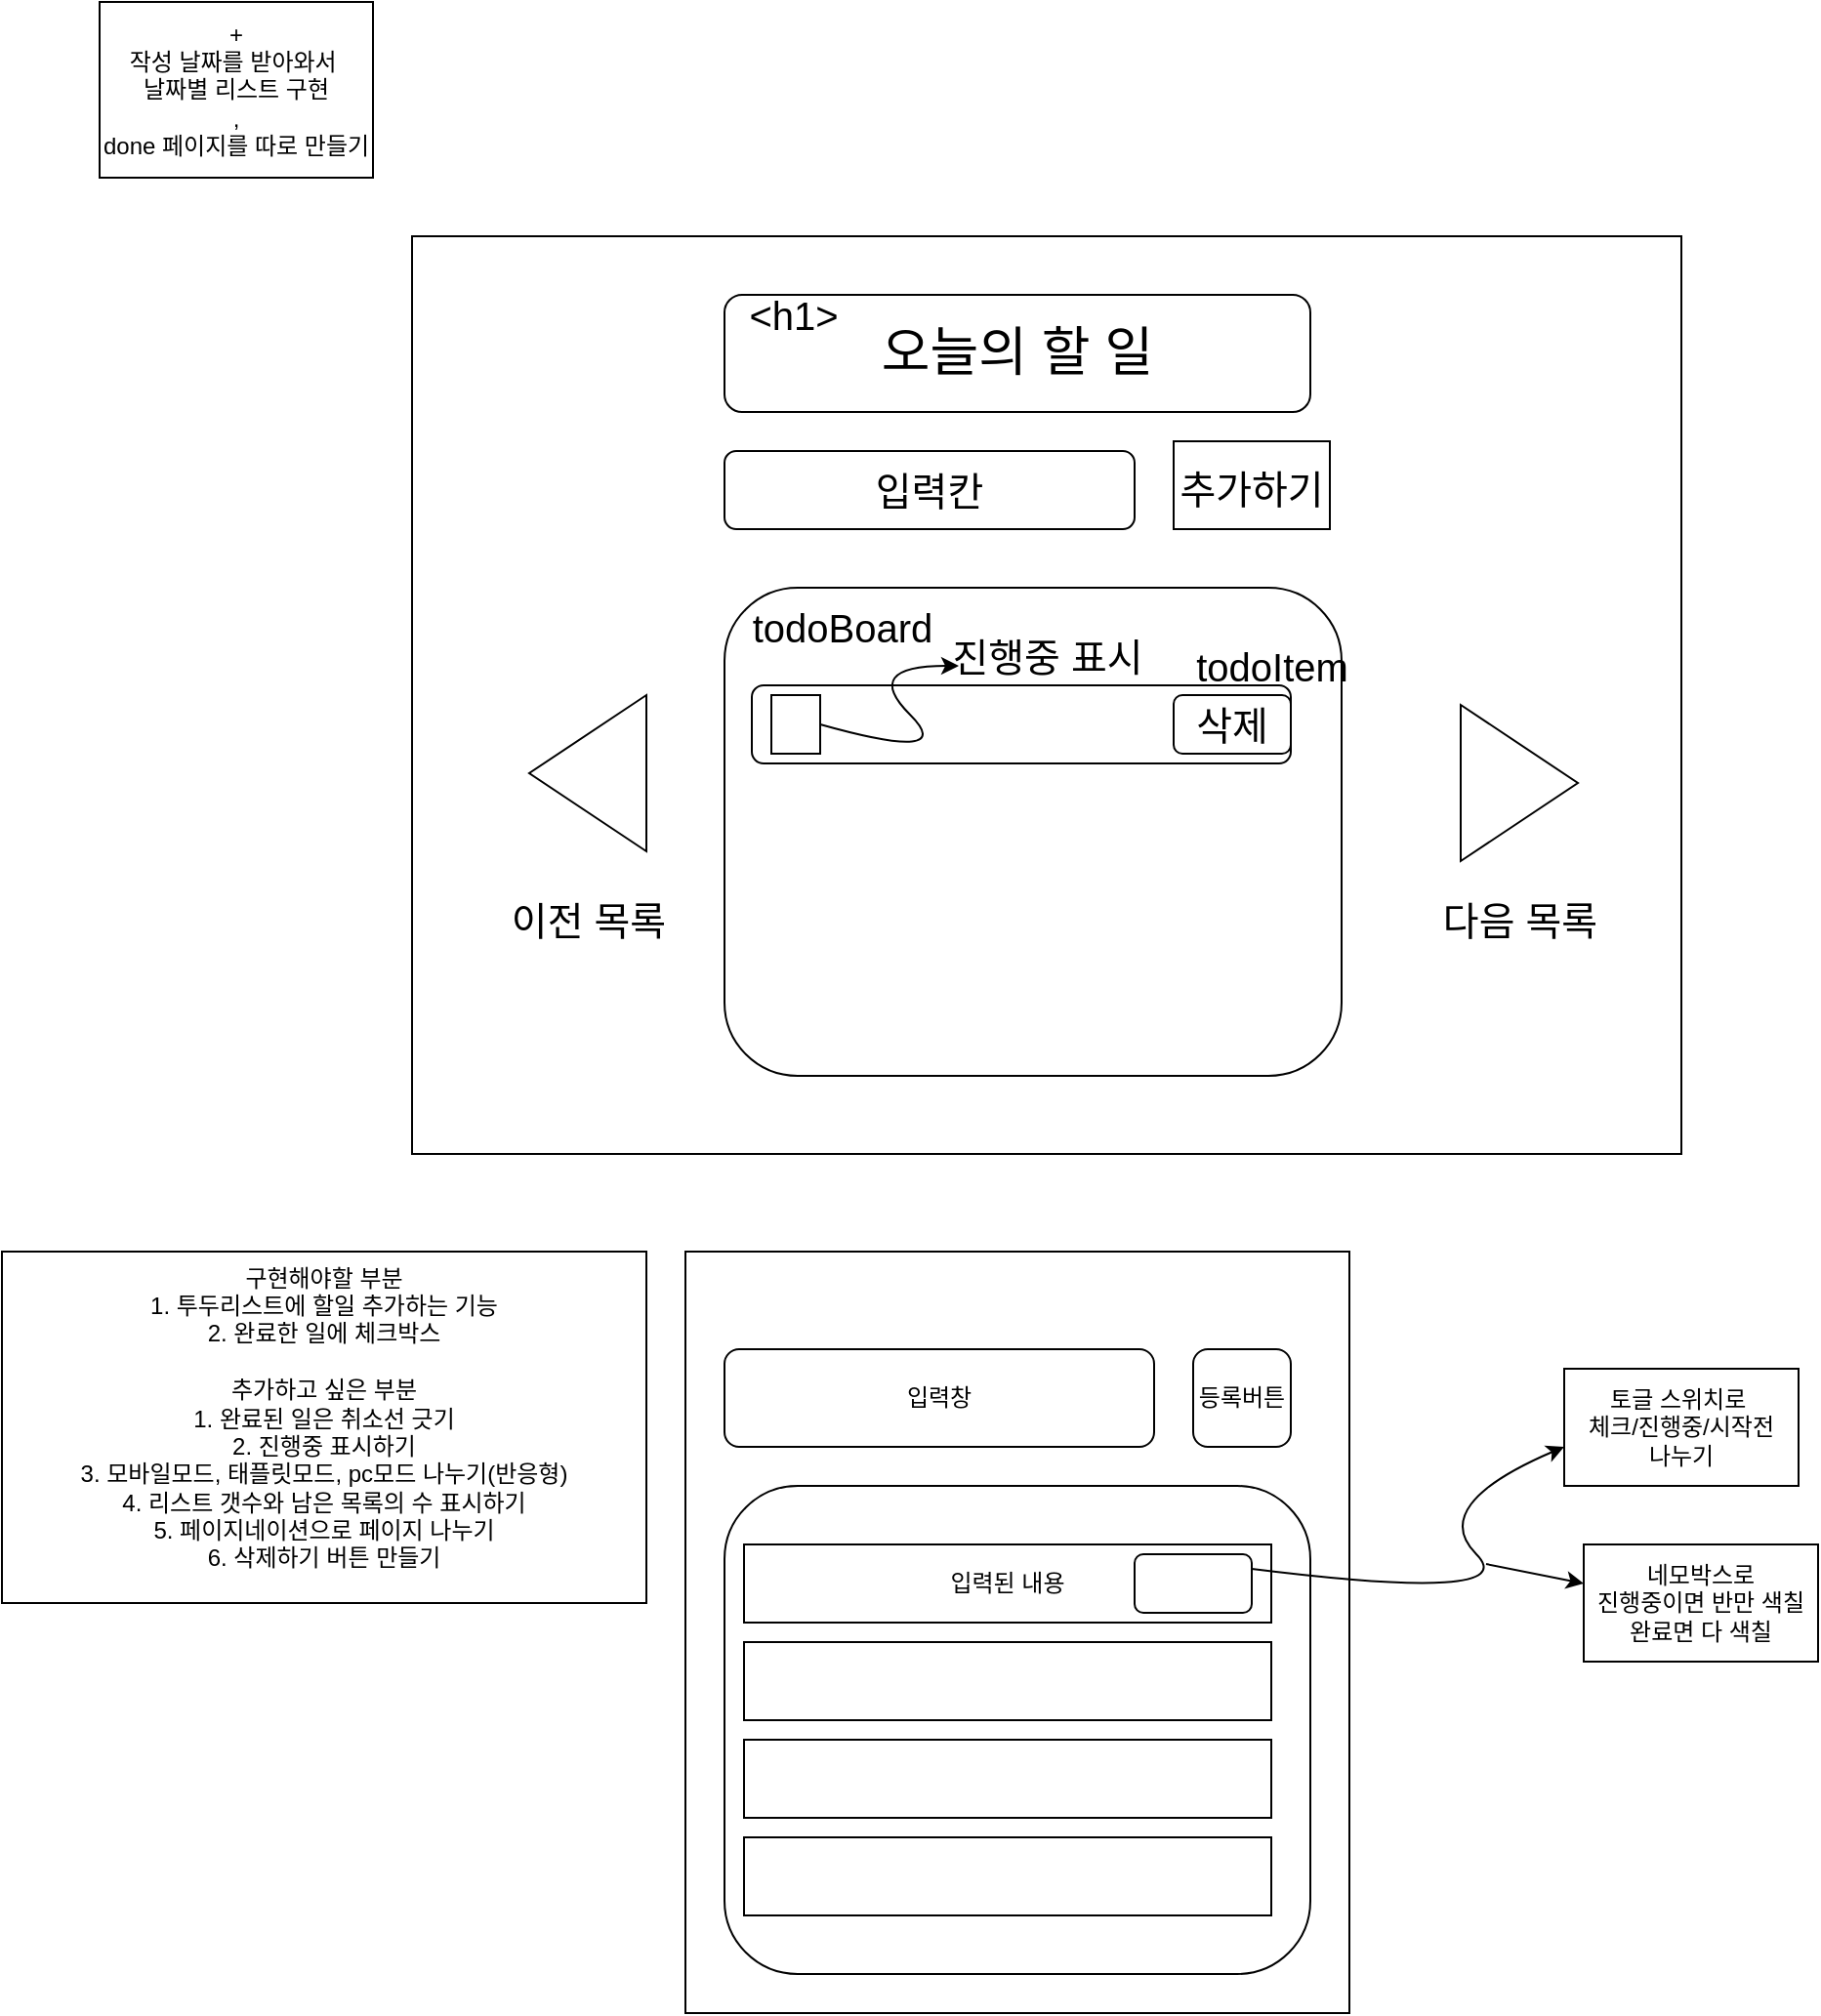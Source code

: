 <mxfile version="20.7.4" type="device"><diagram id="iv5G2hx_8u_ba3chWoRo" name="페이지-1"><mxGraphModel dx="954" dy="1772" grid="1" gridSize="10" guides="1" tooltips="1" connect="1" arrows="1" fold="1" page="1" pageScale="1" pageWidth="827" pageHeight="1169" math="0" shadow="0"><root><mxCell id="0"/><mxCell id="1" parent="0"/><mxCell id="mOGk9cU4UstAo8nP1sUg-1" value="&lt;br&gt;&lt;br&gt;구현해야할 부분&lt;br style=&quot;border-color: var(--border-color);&quot;&gt;&lt;span style=&quot;border-color: var(--border-color); background-color: initial;&quot;&gt;1. 투두리스트에 할일 추가하는 기능&lt;br style=&quot;border-color: var(--border-color);&quot;&gt;&lt;/span&gt;&lt;span style=&quot;border-color: var(--border-color); background-color: initial;&quot;&gt;2. 완료한 일에 체크박스&lt;/span&gt;&lt;span style=&quot;border-color: var(--border-color); background-color: initial;&quot;&gt;&lt;br style=&quot;border-color: var(--border-color);&quot;&gt;&lt;/span&gt;&lt;div style=&quot;border-color: var(--border-color);&quot;&gt;&lt;br style=&quot;border-color: var(--border-color);&quot;&gt;&lt;/div&gt;&lt;div style=&quot;border-color: var(--border-color);&quot;&gt;추가하고 싶은 부분&lt;/div&gt;&lt;div style=&quot;border-color: var(--border-color);&quot;&gt;1. 완료된 일은 취소선 긋기&lt;/div&gt;&lt;div style=&quot;border-color: var(--border-color);&quot;&gt;2. 진행중 표시하기&lt;/div&gt;&lt;div style=&quot;&quot;&gt;3. 모바일모드, 태플릿모드, pc모드 나누기(반응형)&lt;/div&gt;&lt;div style=&quot;&quot;&gt;4. 리스트 갯수와 남은 목록의 수 표시하기&lt;/div&gt;&lt;div style=&quot;&quot;&gt;5. 페이지네이션으로 페이지 나누기&lt;/div&gt;&lt;div style=&quot;&quot;&gt;6. 삭제하기 버튼 만들기&lt;/div&gt;&lt;ol&gt;&lt;br&gt;&lt;/ol&gt;" style="rounded=0;whiteSpace=wrap;html=1;" parent="1" vertex="1"><mxGeometry x="20" width="330" height="180" as="geometry"/></mxCell><mxCell id="mOGk9cU4UstAo8nP1sUg-2" value="" style="rounded=0;whiteSpace=wrap;html=1;" parent="1" vertex="1"><mxGeometry x="370" width="340" height="390" as="geometry"/></mxCell><mxCell id="mOGk9cU4UstAo8nP1sUg-3" value="입력창" style="rounded=1;whiteSpace=wrap;html=1;" parent="1" vertex="1"><mxGeometry x="390" y="50" width="220" height="50" as="geometry"/></mxCell><mxCell id="mOGk9cU4UstAo8nP1sUg-4" value="등록버튼" style="rounded=1;whiteSpace=wrap;html=1;" parent="1" vertex="1"><mxGeometry x="630" y="50" width="50" height="50" as="geometry"/></mxCell><mxCell id="mOGk9cU4UstAo8nP1sUg-5" value="" style="rounded=1;whiteSpace=wrap;html=1;" parent="1" vertex="1"><mxGeometry x="390" y="120" width="300" height="250" as="geometry"/></mxCell><mxCell id="mOGk9cU4UstAo8nP1sUg-6" value="입력된 내용" style="rounded=0;whiteSpace=wrap;html=1;" parent="1" vertex="1"><mxGeometry x="400" y="150" width="270" height="40" as="geometry"/></mxCell><mxCell id="mOGk9cU4UstAo8nP1sUg-7" value="" style="rounded=0;whiteSpace=wrap;html=1;" parent="1" vertex="1"><mxGeometry x="400" y="250" width="270" height="40" as="geometry"/></mxCell><mxCell id="mOGk9cU4UstAo8nP1sUg-8" value="" style="rounded=0;whiteSpace=wrap;html=1;" parent="1" vertex="1"><mxGeometry x="400" y="200" width="270" height="40" as="geometry"/></mxCell><mxCell id="mOGk9cU4UstAo8nP1sUg-9" value="" style="rounded=0;whiteSpace=wrap;html=1;" parent="1" vertex="1"><mxGeometry x="400" y="300" width="270" height="40" as="geometry"/></mxCell><mxCell id="mOGk9cU4UstAo8nP1sUg-10" value="" style="rounded=1;whiteSpace=wrap;html=1;" parent="1" vertex="1"><mxGeometry x="600" y="155" width="60" height="30" as="geometry"/></mxCell><mxCell id="mOGk9cU4UstAo8nP1sUg-11" value="" style="curved=1;endArrow=classic;html=1;rounded=0;exitX=1;exitY=0.25;exitDx=0;exitDy=0;" parent="1" source="mOGk9cU4UstAo8nP1sUg-10" edge="1"><mxGeometry width="50" height="50" relative="1" as="geometry"><mxPoint x="750" y="180" as="sourcePoint"/><mxPoint x="820" y="100" as="targetPoint"/><Array as="points"><mxPoint x="800" y="180"/><mxPoint x="750" y="130"/></Array></mxGeometry></mxCell><mxCell id="mOGk9cU4UstAo8nP1sUg-12" value="토글 스위치로&amp;nbsp;&lt;br&gt;체크/진행중/시작전&lt;br&gt;나누기" style="whiteSpace=wrap;html=1;" parent="1" vertex="1"><mxGeometry x="820" y="60" width="120" height="60" as="geometry"/></mxCell><mxCell id="mOGk9cU4UstAo8nP1sUg-14" value="" style="endArrow=classic;html=1;rounded=0;" parent="1" edge="1"><mxGeometry width="50" height="50" relative="1" as="geometry"><mxPoint x="780" y="160" as="sourcePoint"/><mxPoint x="830" y="170" as="targetPoint"/></mxGeometry></mxCell><mxCell id="mOGk9cU4UstAo8nP1sUg-15" value="네모박스로&lt;br&gt;진행중이면 반만 색칠&lt;br&gt;완료면 다 색칠" style="whiteSpace=wrap;html=1;" parent="1" vertex="1"><mxGeometry x="830" y="150" width="120" height="60" as="geometry"/></mxCell><mxCell id="sk9Wc-ewAKsVgFSmE01X-1" value="" style="rounded=0;whiteSpace=wrap;html=1;" parent="1" vertex="1"><mxGeometry x="230" y="-520" width="650" height="470" as="geometry"/></mxCell><mxCell id="sk9Wc-ewAKsVgFSmE01X-2" value="&lt;font style=&quot;font-size: 27px;&quot;&gt;오늘의 할 일&lt;/font&gt;" style="rounded=1;whiteSpace=wrap;html=1;align=center;" parent="1" vertex="1"><mxGeometry x="390" y="-490" width="300" height="60" as="geometry"/></mxCell><mxCell id="sk9Wc-ewAKsVgFSmE01X-3" value="" style="rounded=1;whiteSpace=wrap;html=1;fontSize=27;" parent="1" vertex="1"><mxGeometry x="390" y="-340" width="316" height="250" as="geometry"/></mxCell><mxCell id="sk9Wc-ewAKsVgFSmE01X-7" value="&lt;font style=&quot;font-size: 20px;&quot;&gt;추가하기&lt;/font&gt;" style="rounded=0;whiteSpace=wrap;html=1;fontSize=27;" parent="1" vertex="1"><mxGeometry x="620" y="-415" width="80" height="45" as="geometry"/></mxCell><mxCell id="sk9Wc-ewAKsVgFSmE01X-8" value="입력칸" style="rounded=1;whiteSpace=wrap;html=1;fontSize=20;" parent="1" vertex="1"><mxGeometry x="390" y="-410" width="210" height="40" as="geometry"/></mxCell><mxCell id="sk9Wc-ewAKsVgFSmE01X-9" value="todoBoard" style="text;html=1;align=center;verticalAlign=middle;resizable=0;points=[];autosize=1;strokeColor=none;fillColor=none;fontSize=20;" parent="1" vertex="1"><mxGeometry x="390" y="-340" width="120" height="40" as="geometry"/></mxCell><mxCell id="sk9Wc-ewAKsVgFSmE01X-10" value="&amp;lt;h1&amp;gt;" style="text;html=1;align=center;verticalAlign=middle;resizable=0;points=[];autosize=1;strokeColor=none;fillColor=none;fontSize=20;" parent="1" vertex="1"><mxGeometry x="390" y="-500" width="70" height="40" as="geometry"/></mxCell><mxCell id="sk9Wc-ewAKsVgFSmE01X-11" value="todoItem" style="text;html=1;align=center;verticalAlign=middle;resizable=0;points=[];autosize=1;strokeColor=none;fillColor=none;fontSize=20;" parent="1" vertex="1"><mxGeometry x="620" y="-320" width="100" height="40" as="geometry"/></mxCell><mxCell id="sk9Wc-ewAKsVgFSmE01X-12" value="" style="rounded=1;whiteSpace=wrap;html=1;fontSize=20;" parent="1" vertex="1"><mxGeometry x="404" y="-290" width="276" height="40" as="geometry"/></mxCell><mxCell id="sk9Wc-ewAKsVgFSmE01X-13" value="삭제" style="rounded=1;whiteSpace=wrap;html=1;fontSize=20;" parent="1" vertex="1"><mxGeometry x="620" y="-285" width="60" height="30" as="geometry"/></mxCell><mxCell id="sk9Wc-ewAKsVgFSmE01X-14" value="" style="rounded=0;whiteSpace=wrap;html=1;fontSize=20;" parent="1" vertex="1"><mxGeometry x="414" y="-285" width="25" height="30" as="geometry"/></mxCell><mxCell id="sk9Wc-ewAKsVgFSmE01X-16" value="" style="curved=1;endArrow=classic;html=1;rounded=0;fontSize=20;exitX=1;exitY=0.5;exitDx=0;exitDy=0;" parent="1" source="sk9Wc-ewAKsVgFSmE01X-14" edge="1"><mxGeometry width="50" height="50" relative="1" as="geometry"><mxPoint x="460" y="-250" as="sourcePoint"/><mxPoint x="510" y="-300" as="targetPoint"/><Array as="points"><mxPoint x="510" y="-250"/><mxPoint x="460" y="-300"/></Array></mxGeometry></mxCell><mxCell id="sk9Wc-ewAKsVgFSmE01X-17" value="진행중 표시" style="text;html=1;align=center;verticalAlign=middle;resizable=0;points=[];autosize=1;strokeColor=none;fillColor=none;fontSize=20;" parent="1" vertex="1"><mxGeometry x="495" y="-325" width="120" height="40" as="geometry"/></mxCell><mxCell id="sk9Wc-ewAKsVgFSmE01X-18" value="" style="triangle;whiteSpace=wrap;html=1;fontSize=20;" parent="1" vertex="1"><mxGeometry x="767" y="-280" width="60" height="80" as="geometry"/></mxCell><mxCell id="sk9Wc-ewAKsVgFSmE01X-19" value="" style="triangle;whiteSpace=wrap;html=1;fontSize=20;direction=west;" parent="1" vertex="1"><mxGeometry x="290" y="-285" width="60" height="80" as="geometry"/></mxCell><mxCell id="sk9Wc-ewAKsVgFSmE01X-20" value="이전 목록" style="text;html=1;align=center;verticalAlign=middle;resizable=0;points=[];autosize=1;strokeColor=none;fillColor=none;fontSize=20;" parent="1" vertex="1"><mxGeometry x="270" y="-190" width="100" height="40" as="geometry"/></mxCell><mxCell id="sk9Wc-ewAKsVgFSmE01X-21" value="다음 목록" style="text;html=1;align=center;verticalAlign=middle;resizable=0;points=[];autosize=1;strokeColor=none;fillColor=none;fontSize=20;" parent="1" vertex="1"><mxGeometry x="747" y="-190" width="100" height="40" as="geometry"/></mxCell><mxCell id="_zUCSaj7_TMO6MXUNK4J-1" value="+&lt;br&gt;작성 날짜를 받아와서&amp;nbsp;&lt;br&gt;날짜별 리스트 구현&lt;br&gt;,&lt;br&gt;done 페이지를 따로 만들기" style="whiteSpace=wrap;html=1;" vertex="1" parent="1"><mxGeometry x="70" y="-640" width="140" height="90" as="geometry"/></mxCell></root></mxGraphModel></diagram></mxfile>